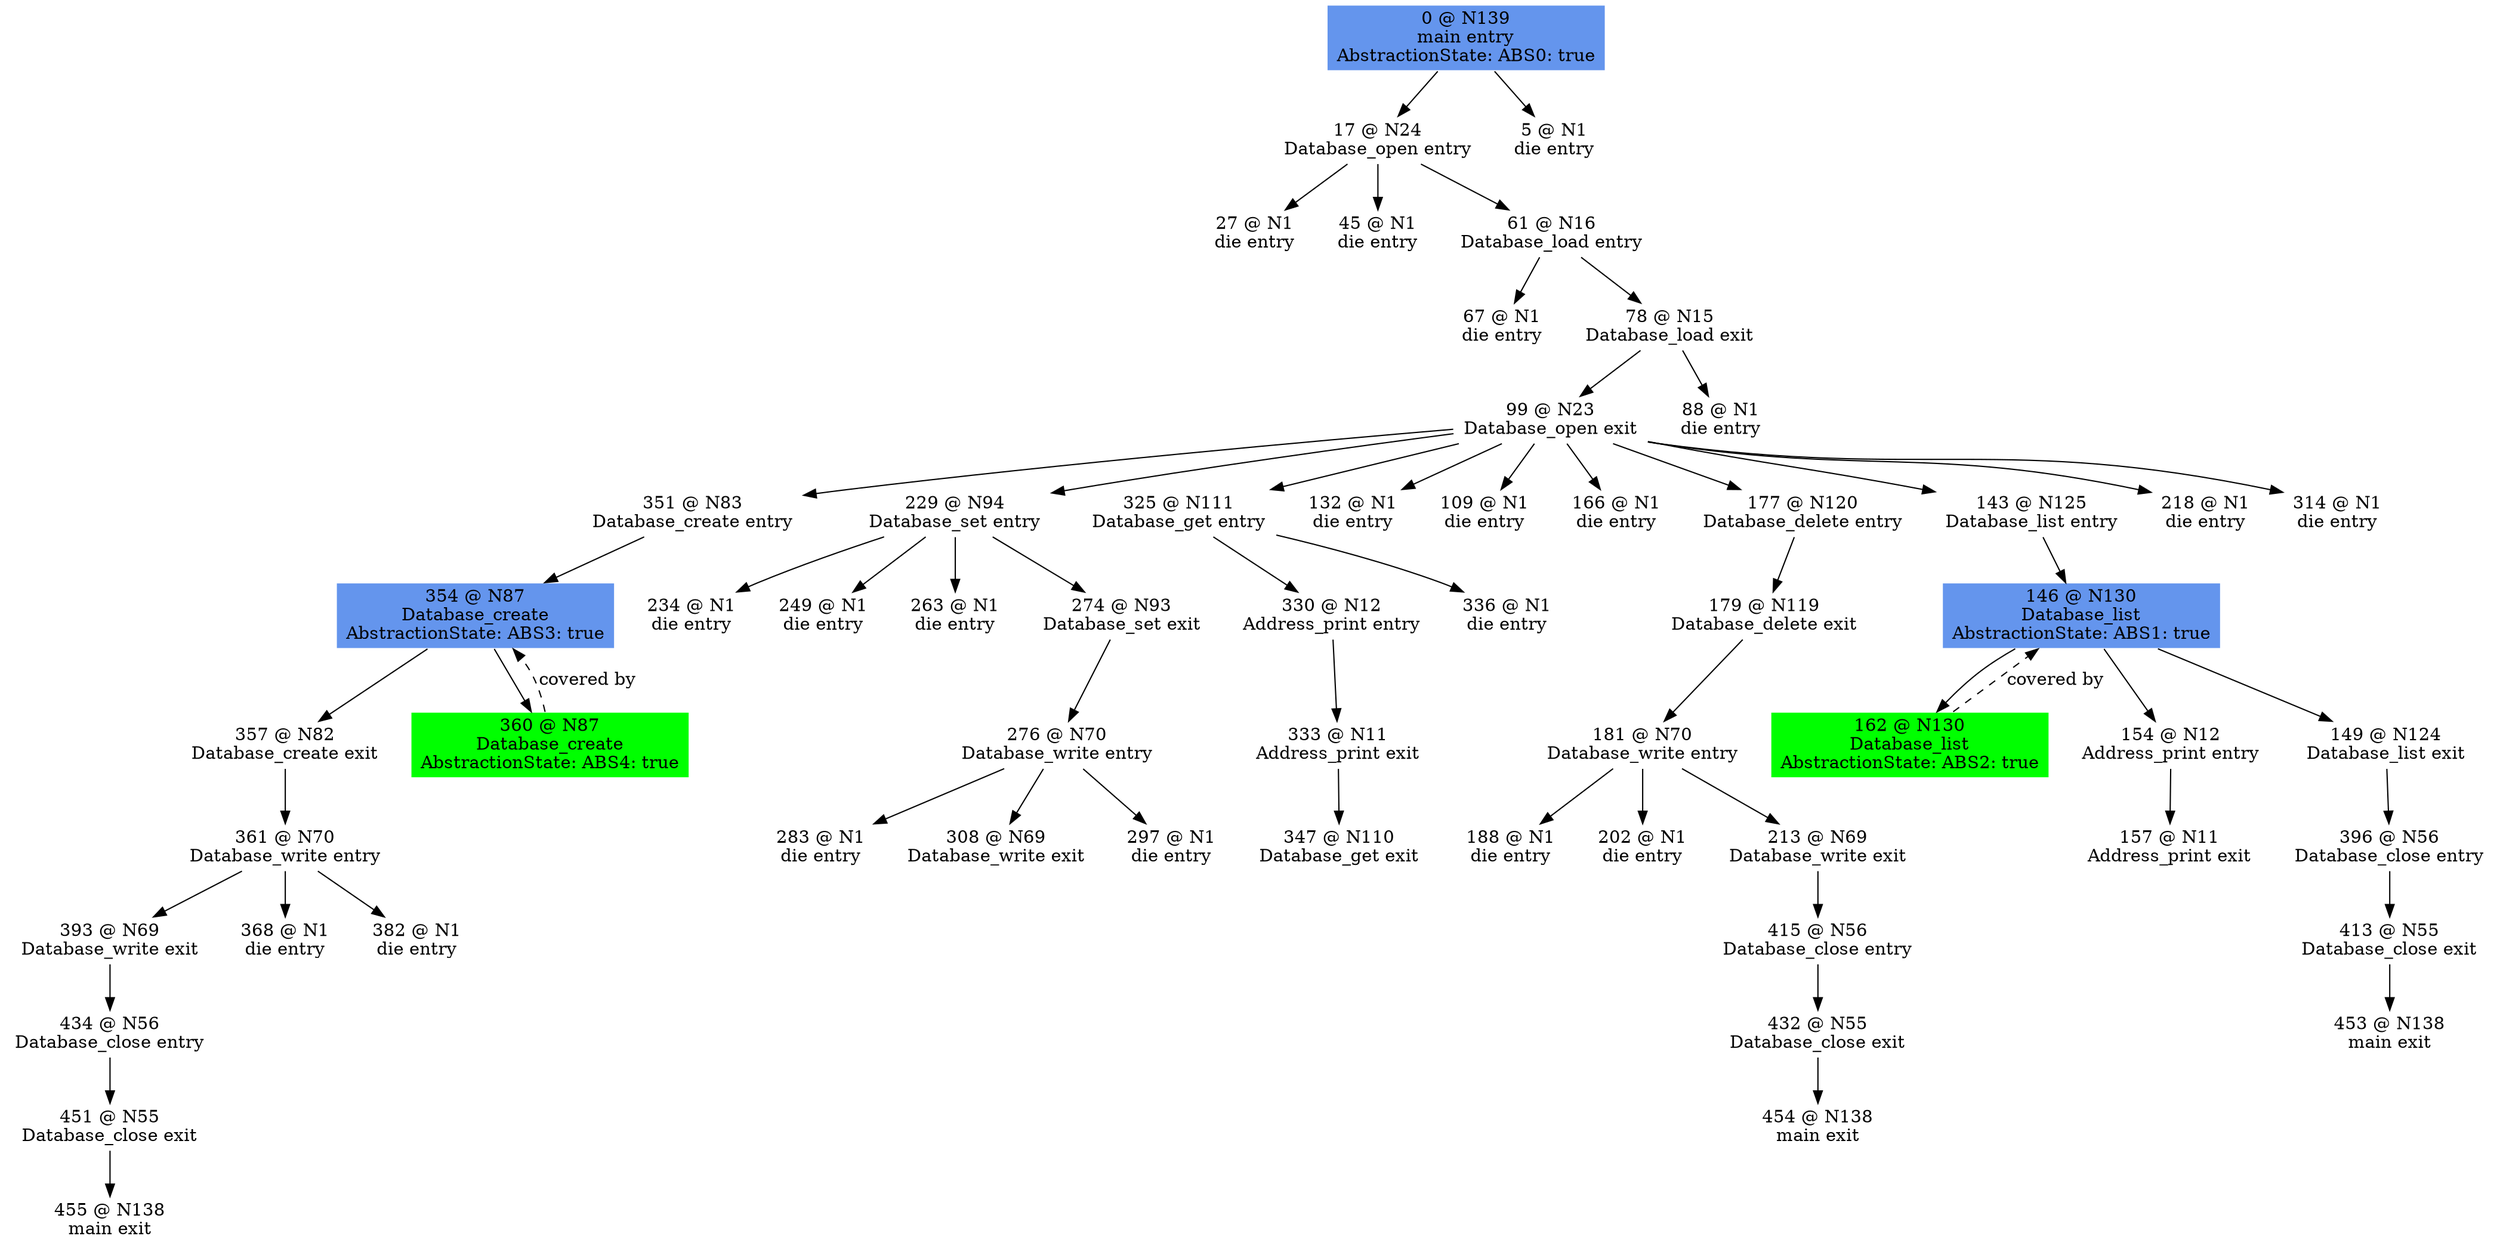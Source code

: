 digraph ARG {
node [style="filled" shape="box" color="white"]
0 [fillcolor="cornflowerblue" label="0 @ N139\nmain entry\nAbstractionState: ABS0: true" id="0"]
17 [label="17 @ N24\nDatabase_open entry\n" id="17"]
27 [label="27 @ N1\ndie entry\n" id="27"]
45 [label="45 @ N1\ndie entry\n" id="45"]
61 [label="61 @ N16\nDatabase_load entry\n" id="61"]
67 [label="67 @ N1\ndie entry\n" id="67"]
78 [label="78 @ N15\nDatabase_load exit\n" id="78"]
99 [label="99 @ N23\nDatabase_open exit\n" id="99"]
351 [label="351 @ N83\nDatabase_create entry\n" id="351"]
354 [fillcolor="cornflowerblue" label="354 @ N87\nDatabase_create\nAbstractionState: ABS3: true" id="354"]
357 [label="357 @ N82\nDatabase_create exit\n" id="357"]
361 [label="361 @ N70\nDatabase_write entry\n" id="361"]
393 [label="393 @ N69\nDatabase_write exit\n" id="393"]
434 [label="434 @ N56\nDatabase_close entry\n" id="434"]
451 [label="451 @ N55\nDatabase_close exit\n" id="451"]
455 [label="455 @ N138\nmain exit\n" id="455"]
368 [label="368 @ N1\ndie entry\n" id="368"]
382 [label="382 @ N1\ndie entry\n" id="382"]
360 [fillcolor="green" label="360 @ N87\nDatabase_create\nAbstractionState: ABS4: true" id="360"]
229 [label="229 @ N94\nDatabase_set entry\n" id="229"]
234 [label="234 @ N1\ndie entry\n" id="234"]
249 [label="249 @ N1\ndie entry\n" id="249"]
263 [label="263 @ N1\ndie entry\n" id="263"]
274 [label="274 @ N93\nDatabase_set exit\n" id="274"]
276 [label="276 @ N70\nDatabase_write entry\n" id="276"]
283 [label="283 @ N1\ndie entry\n" id="283"]
308 [label="308 @ N69\nDatabase_write exit\n" id="308"]
297 [label="297 @ N1\ndie entry\n" id="297"]
325 [label="325 @ N111\nDatabase_get entry\n" id="325"]
330 [label="330 @ N12\nAddress_print entry\n" id="330"]
333 [label="333 @ N11\nAddress_print exit\n" id="333"]
347 [label="347 @ N110\nDatabase_get exit\n" id="347"]
336 [label="336 @ N1\ndie entry\n" id="336"]
132 [label="132 @ N1\ndie entry\n" id="132"]
109 [label="109 @ N1\ndie entry\n" id="109"]
166 [label="166 @ N1\ndie entry\n" id="166"]
177 [label="177 @ N120\nDatabase_delete entry\n" id="177"]
179 [label="179 @ N119\nDatabase_delete exit\n" id="179"]
181 [label="181 @ N70\nDatabase_write entry\n" id="181"]
188 [label="188 @ N1\ndie entry\n" id="188"]
202 [label="202 @ N1\ndie entry\n" id="202"]
213 [label="213 @ N69\nDatabase_write exit\n" id="213"]
415 [label="415 @ N56\nDatabase_close entry\n" id="415"]
432 [label="432 @ N55\nDatabase_close exit\n" id="432"]
454 [label="454 @ N138\nmain exit\n" id="454"]
143 [label="143 @ N125\nDatabase_list entry\n" id="143"]
146 [fillcolor="cornflowerblue" label="146 @ N130\nDatabase_list\nAbstractionState: ABS1: true" id="146"]
162 [fillcolor="green" label="162 @ N130\nDatabase_list\nAbstractionState: ABS2: true" id="162"]
154 [label="154 @ N12\nAddress_print entry\n" id="154"]
157 [label="157 @ N11\nAddress_print exit\n" id="157"]
149 [label="149 @ N124\nDatabase_list exit\n" id="149"]
396 [label="396 @ N56\nDatabase_close entry\n" id="396"]
413 [label="413 @ N55\nDatabase_close exit\n" id="413"]
453 [label="453 @ N138\nmain exit\n" id="453"]
218 [label="218 @ N1\ndie entry\n" id="218"]
314 [label="314 @ N1\ndie entry\n" id="314"]
88 [label="88 @ N1\ndie entry\n" id="88"]
5 [label="5 @ N1\ndie entry\n" id="5"]
0 -> 5 []
0 -> 17 []
17 -> 61 []
17 -> 45 []
17 -> 27 []
61 -> 78 []
61 -> 67 []
78 -> 88 []
78 -> 99 []
99 -> 314 []
99 -> 218 []
99 -> 143 []
99 -> 177 []
99 -> 166 []
99 -> 109 []
99 -> 132 []
99 -> 325 []
99 -> 229 []
99 -> 351 []
351 -> 354 []
360 -> 354 [style="dashed" weight="0" label="covered by"]
354 -> 360 []
354 -> 357 []
357 -> 361 []
361 -> 382 []
361 -> 368 []
361 -> 393 []
393 -> 434 []
434 -> 451 []
451 -> 455 []
229 -> 274 []
229 -> 263 []
229 -> 249 []
229 -> 234 []
274 -> 276 []
276 -> 297 []
276 -> 308 []
276 -> 283 []
325 -> 336 []
325 -> 330 []
330 -> 333 []
333 -> 347 []
177 -> 179 []
179 -> 181 []
181 -> 213 []
181 -> 202 []
181 -> 188 []
213 -> 415 []
415 -> 432 []
432 -> 454 []
143 -> 146 []
162 -> 146 [style="dashed" weight="0" label="covered by"]
146 -> 149 []
146 -> 154 []
146 -> 162 []
154 -> 157 []
149 -> 396 []
396 -> 413 []
413 -> 453 []
}
